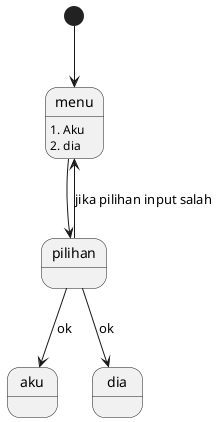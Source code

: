 @startuml 


[*] --> menu
 menu : 1. Aku 
 menu : 2. dia
 menu --> pilihan
 pilihan --> menu :jika pilihan input salah

 pilihan --> aku : ok
  pilihan --> dia : ok



@enduml